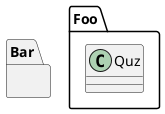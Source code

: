 {
  "sha1": "ox3mt2klzbpide3spisbtu87810yied",
  "insertion": {
    "when": "2024-06-04T17:28:40.367Z",
    "url": "https://github.com/plantuml/plantuml/issues/1515",
    "user": "plantuml@gmail.com"
  }
}
@startuml
namespace Foo {
    namespace Bar {
        class Quz
    }

    class Quz
}

namespace Bar {}
remove Foo.Bar

@enduml
